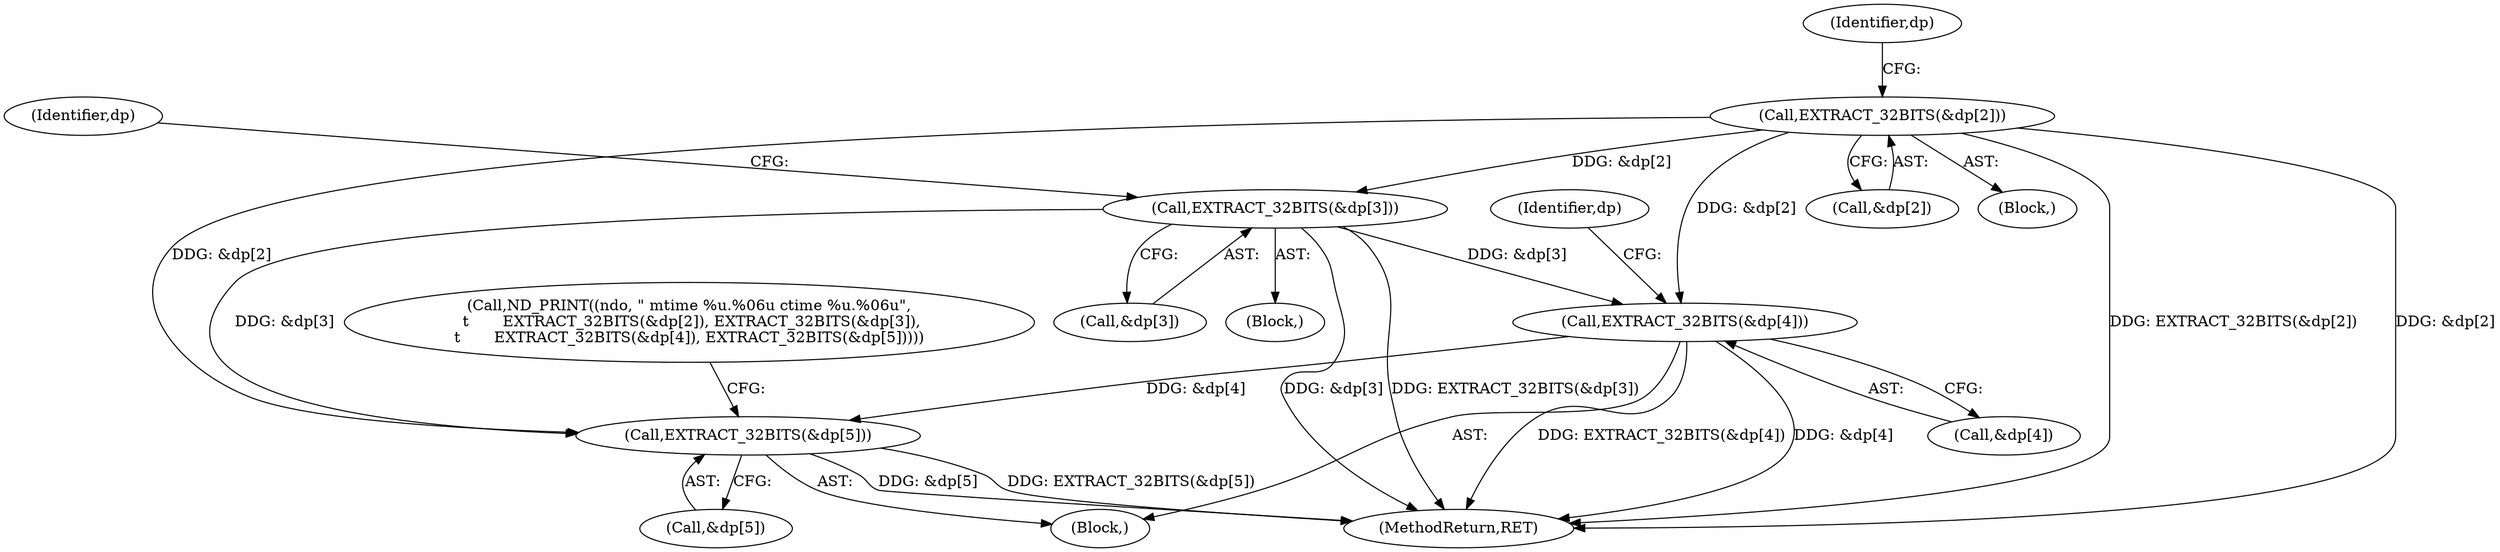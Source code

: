 digraph "0_tcpdump_19d25dd8781620cd41bf178a5e2e27fc1cf242d0_1@pointer" {
"1000128" [label="(Call,EXTRACT_32BITS(&dp[5]))"];
"1000117" [label="(Call,EXTRACT_32BITS(&dp[3]))"];
"1000111" [label="(Call,EXTRACT_32BITS(&dp[2]))"];
"1000123" [label="(Call,EXTRACT_32BITS(&dp[4]))"];
"1000120" [label="(Identifier,dp)"];
"1000137" [label="(MethodReturn,RET)"];
"1000111" [label="(Call,EXTRACT_32BITS(&dp[2]))"];
"1000124" [label="(Call,&dp[4])"];
"1000123" [label="(Call,EXTRACT_32BITS(&dp[4]))"];
"1000118" [label="(Call,&dp[3])"];
"1000131" [label="(Identifier,dp)"];
"1000116" [label="(Block,)"];
"1000126" [label="(Identifier,dp)"];
"1000112" [label="(Call,&dp[2])"];
"1000117" [label="(Call,EXTRACT_32BITS(&dp[3]))"];
"1000105" [label="(Call,ND_PRINT((ndo, \" mtime %u.%06u ctime %u.%06u\",\n \t       EXTRACT_32BITS(&dp[2]), EXTRACT_32BITS(&dp[3]),\n\t       EXTRACT_32BITS(&dp[4]), EXTRACT_32BITS(&dp[5]))))"];
"1000129" [label="(Call,&dp[5])"];
"1000128" [label="(Call,EXTRACT_32BITS(&dp[5]))"];
"1000122" [label="(Block,)"];
"1000110" [label="(Block,)"];
"1000128" -> "1000122"  [label="AST: "];
"1000128" -> "1000129"  [label="CFG: "];
"1000129" -> "1000128"  [label="AST: "];
"1000105" -> "1000128"  [label="CFG: "];
"1000128" -> "1000137"  [label="DDG: EXTRACT_32BITS(&dp[5])"];
"1000128" -> "1000137"  [label="DDG: &dp[5]"];
"1000117" -> "1000128"  [label="DDG: &dp[3]"];
"1000111" -> "1000128"  [label="DDG: &dp[2]"];
"1000123" -> "1000128"  [label="DDG: &dp[4]"];
"1000117" -> "1000116"  [label="AST: "];
"1000117" -> "1000118"  [label="CFG: "];
"1000118" -> "1000117"  [label="AST: "];
"1000126" -> "1000117"  [label="CFG: "];
"1000117" -> "1000137"  [label="DDG: EXTRACT_32BITS(&dp[3])"];
"1000117" -> "1000137"  [label="DDG: &dp[3]"];
"1000111" -> "1000117"  [label="DDG: &dp[2]"];
"1000117" -> "1000123"  [label="DDG: &dp[3]"];
"1000111" -> "1000110"  [label="AST: "];
"1000111" -> "1000112"  [label="CFG: "];
"1000112" -> "1000111"  [label="AST: "];
"1000120" -> "1000111"  [label="CFG: "];
"1000111" -> "1000137"  [label="DDG: EXTRACT_32BITS(&dp[2])"];
"1000111" -> "1000137"  [label="DDG: &dp[2]"];
"1000111" -> "1000123"  [label="DDG: &dp[2]"];
"1000123" -> "1000122"  [label="AST: "];
"1000123" -> "1000124"  [label="CFG: "];
"1000124" -> "1000123"  [label="AST: "];
"1000131" -> "1000123"  [label="CFG: "];
"1000123" -> "1000137"  [label="DDG: EXTRACT_32BITS(&dp[4])"];
"1000123" -> "1000137"  [label="DDG: &dp[4]"];
}
